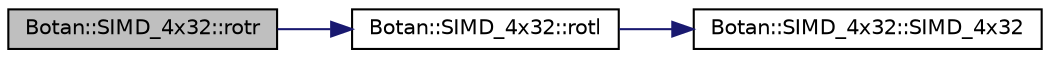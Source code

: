 digraph "Botan::SIMD_4x32::rotr"
{
  edge [fontname="Helvetica",fontsize="10",labelfontname="Helvetica",labelfontsize="10"];
  node [fontname="Helvetica",fontsize="10",shape=record];
  rankdir="LR";
  Node54 [label="Botan::SIMD_4x32::rotr",height=0.2,width=0.4,color="black", fillcolor="grey75", style="filled", fontcolor="black"];
  Node54 -> Node55 [color="midnightblue",fontsize="10",style="solid"];
  Node55 [label="Botan::SIMD_4x32::rotl",height=0.2,width=0.4,color="black", fillcolor="white", style="filled",URL="$class_botan_1_1_s_i_m_d__4x32.html#a2915571b60c9ce7250029593df2fcb44"];
  Node55 -> Node56 [color="midnightblue",fontsize="10",style="solid"];
  Node56 [label="Botan::SIMD_4x32::SIMD_4x32",height=0.2,width=0.4,color="black", fillcolor="white", style="filled",URL="$class_botan_1_1_s_i_m_d__4x32.html#a9f098b406c1627b5f7c96c92e694c3bb"];
}
